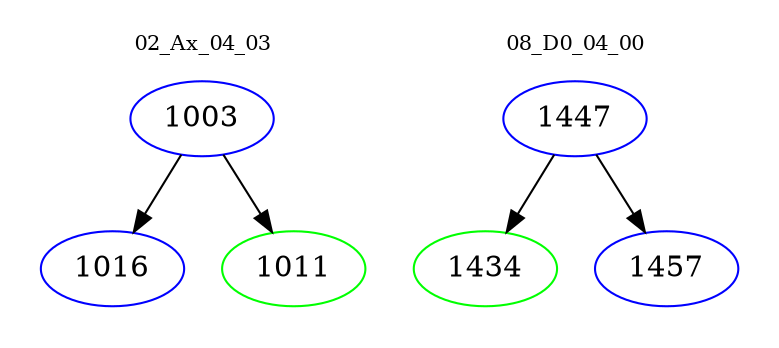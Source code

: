 digraph{
subgraph cluster_0 {
color = white
label = "02_Ax_04_03";
fontsize=10;
T0_1003 [label="1003", color="blue"]
T0_1003 -> T0_1016 [color="black"]
T0_1016 [label="1016", color="blue"]
T0_1003 -> T0_1011 [color="black"]
T0_1011 [label="1011", color="green"]
}
subgraph cluster_1 {
color = white
label = "08_D0_04_00";
fontsize=10;
T1_1447 [label="1447", color="blue"]
T1_1447 -> T1_1434 [color="black"]
T1_1434 [label="1434", color="green"]
T1_1447 -> T1_1457 [color="black"]
T1_1457 [label="1457", color="blue"]
}
}
